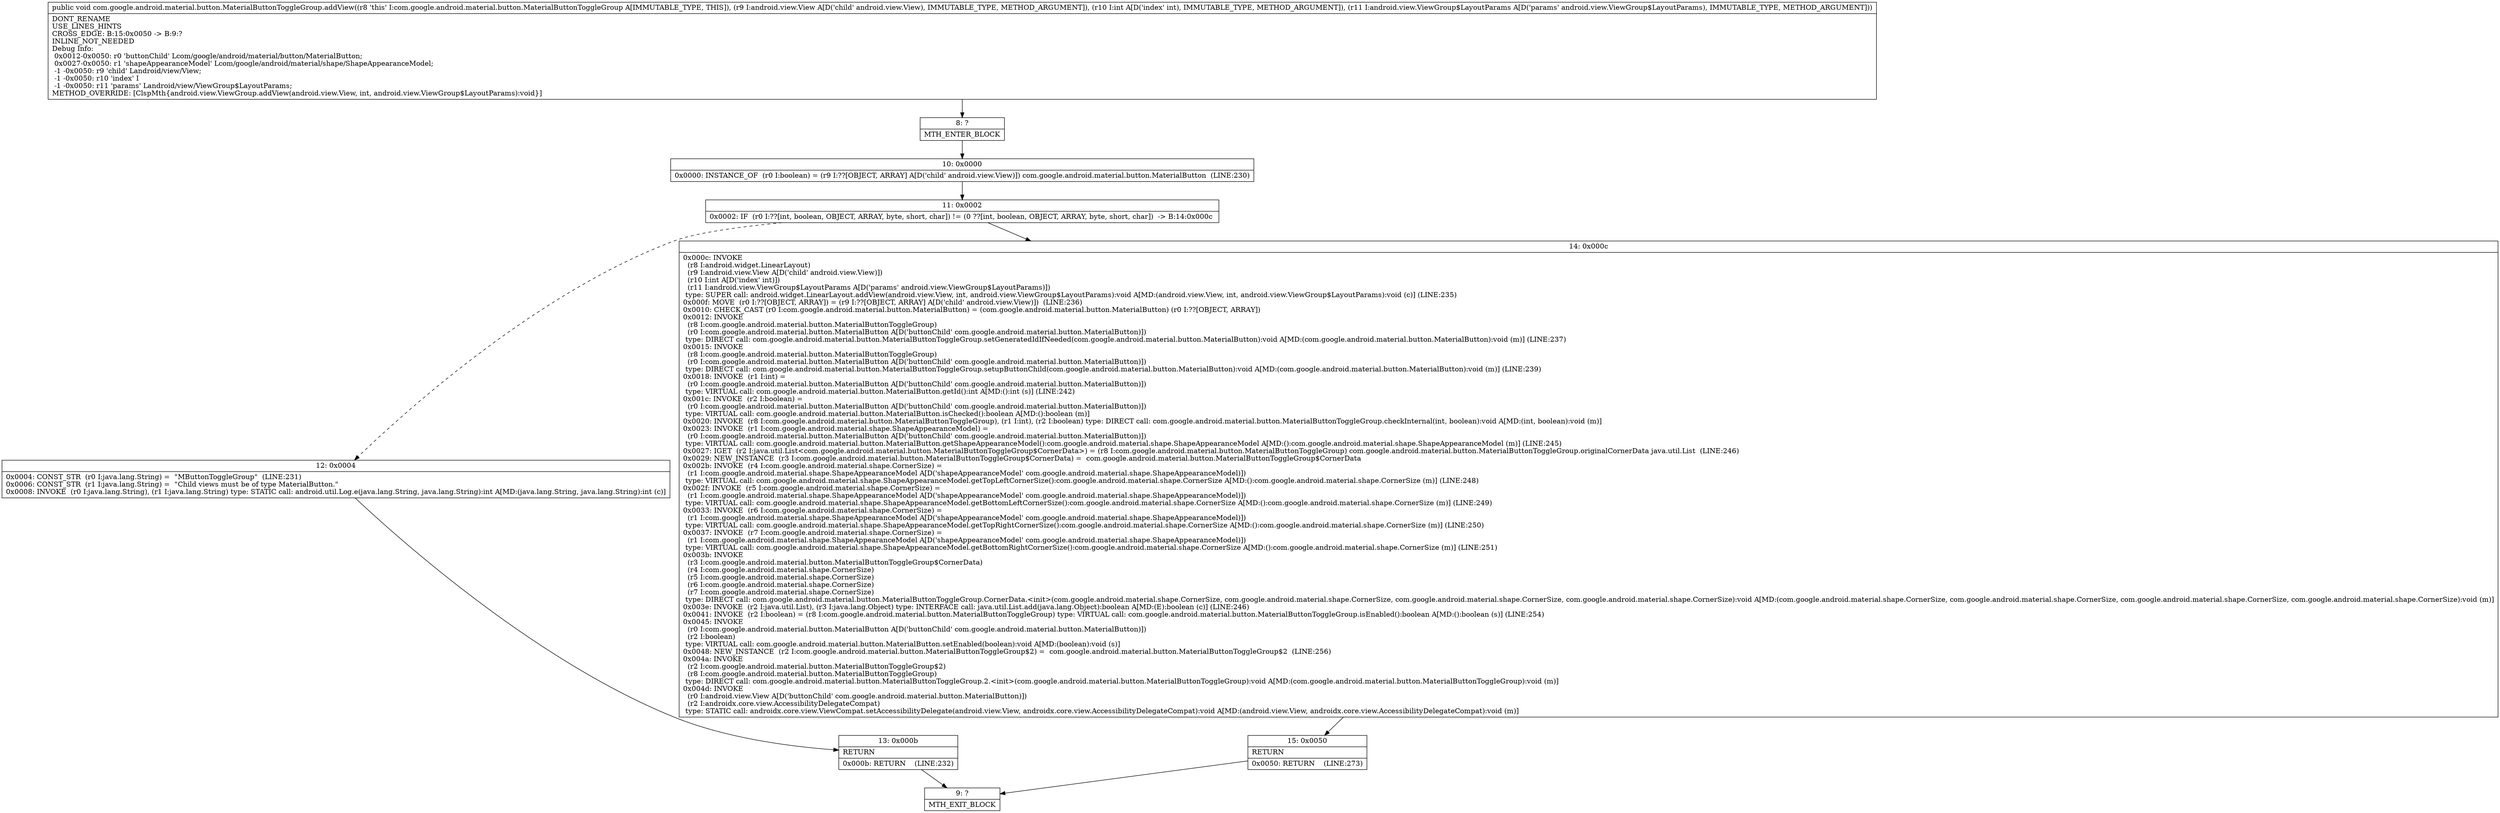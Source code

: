 digraph "CFG forcom.google.android.material.button.MaterialButtonToggleGroup.addView(Landroid\/view\/View;ILandroid\/view\/ViewGroup$LayoutParams;)V" {
Node_8 [shape=record,label="{8\:\ ?|MTH_ENTER_BLOCK\l}"];
Node_10 [shape=record,label="{10\:\ 0x0000|0x0000: INSTANCE_OF  (r0 I:boolean) = (r9 I:??[OBJECT, ARRAY] A[D('child' android.view.View)]) com.google.android.material.button.MaterialButton  (LINE:230)\l}"];
Node_11 [shape=record,label="{11\:\ 0x0002|0x0002: IF  (r0 I:??[int, boolean, OBJECT, ARRAY, byte, short, char]) != (0 ??[int, boolean, OBJECT, ARRAY, byte, short, char])  \-\> B:14:0x000c \l}"];
Node_12 [shape=record,label="{12\:\ 0x0004|0x0004: CONST_STR  (r0 I:java.lang.String) =  \"MButtonToggleGroup\"  (LINE:231)\l0x0006: CONST_STR  (r1 I:java.lang.String) =  \"Child views must be of type MaterialButton.\" \l0x0008: INVOKE  (r0 I:java.lang.String), (r1 I:java.lang.String) type: STATIC call: android.util.Log.e(java.lang.String, java.lang.String):int A[MD:(java.lang.String, java.lang.String):int (c)]\l}"];
Node_13 [shape=record,label="{13\:\ 0x000b|RETURN\l|0x000b: RETURN    (LINE:232)\l}"];
Node_9 [shape=record,label="{9\:\ ?|MTH_EXIT_BLOCK\l}"];
Node_14 [shape=record,label="{14\:\ 0x000c|0x000c: INVOKE  \l  (r8 I:android.widget.LinearLayout)\l  (r9 I:android.view.View A[D('child' android.view.View)])\l  (r10 I:int A[D('index' int)])\l  (r11 I:android.view.ViewGroup$LayoutParams A[D('params' android.view.ViewGroup$LayoutParams)])\l type: SUPER call: android.widget.LinearLayout.addView(android.view.View, int, android.view.ViewGroup$LayoutParams):void A[MD:(android.view.View, int, android.view.ViewGroup$LayoutParams):void (c)] (LINE:235)\l0x000f: MOVE  (r0 I:??[OBJECT, ARRAY]) = (r9 I:??[OBJECT, ARRAY] A[D('child' android.view.View)])  (LINE:236)\l0x0010: CHECK_CAST (r0 I:com.google.android.material.button.MaterialButton) = (com.google.android.material.button.MaterialButton) (r0 I:??[OBJECT, ARRAY]) \l0x0012: INVOKE  \l  (r8 I:com.google.android.material.button.MaterialButtonToggleGroup)\l  (r0 I:com.google.android.material.button.MaterialButton A[D('buttonChild' com.google.android.material.button.MaterialButton)])\l type: DIRECT call: com.google.android.material.button.MaterialButtonToggleGroup.setGeneratedIdIfNeeded(com.google.android.material.button.MaterialButton):void A[MD:(com.google.android.material.button.MaterialButton):void (m)] (LINE:237)\l0x0015: INVOKE  \l  (r8 I:com.google.android.material.button.MaterialButtonToggleGroup)\l  (r0 I:com.google.android.material.button.MaterialButton A[D('buttonChild' com.google.android.material.button.MaterialButton)])\l type: DIRECT call: com.google.android.material.button.MaterialButtonToggleGroup.setupButtonChild(com.google.android.material.button.MaterialButton):void A[MD:(com.google.android.material.button.MaterialButton):void (m)] (LINE:239)\l0x0018: INVOKE  (r1 I:int) = \l  (r0 I:com.google.android.material.button.MaterialButton A[D('buttonChild' com.google.android.material.button.MaterialButton)])\l type: VIRTUAL call: com.google.android.material.button.MaterialButton.getId():int A[MD:():int (s)] (LINE:242)\l0x001c: INVOKE  (r2 I:boolean) = \l  (r0 I:com.google.android.material.button.MaterialButton A[D('buttonChild' com.google.android.material.button.MaterialButton)])\l type: VIRTUAL call: com.google.android.material.button.MaterialButton.isChecked():boolean A[MD:():boolean (m)]\l0x0020: INVOKE  (r8 I:com.google.android.material.button.MaterialButtonToggleGroup), (r1 I:int), (r2 I:boolean) type: DIRECT call: com.google.android.material.button.MaterialButtonToggleGroup.checkInternal(int, boolean):void A[MD:(int, boolean):void (m)]\l0x0023: INVOKE  (r1 I:com.google.android.material.shape.ShapeAppearanceModel) = \l  (r0 I:com.google.android.material.button.MaterialButton A[D('buttonChild' com.google.android.material.button.MaterialButton)])\l type: VIRTUAL call: com.google.android.material.button.MaterialButton.getShapeAppearanceModel():com.google.android.material.shape.ShapeAppearanceModel A[MD:():com.google.android.material.shape.ShapeAppearanceModel (m)] (LINE:245)\l0x0027: IGET  (r2 I:java.util.List\<com.google.android.material.button.MaterialButtonToggleGroup$CornerData\>) = (r8 I:com.google.android.material.button.MaterialButtonToggleGroup) com.google.android.material.button.MaterialButtonToggleGroup.originalCornerData java.util.List  (LINE:246)\l0x0029: NEW_INSTANCE  (r3 I:com.google.android.material.button.MaterialButtonToggleGroup$CornerData) =  com.google.android.material.button.MaterialButtonToggleGroup$CornerData \l0x002b: INVOKE  (r4 I:com.google.android.material.shape.CornerSize) = \l  (r1 I:com.google.android.material.shape.ShapeAppearanceModel A[D('shapeAppearanceModel' com.google.android.material.shape.ShapeAppearanceModel)])\l type: VIRTUAL call: com.google.android.material.shape.ShapeAppearanceModel.getTopLeftCornerSize():com.google.android.material.shape.CornerSize A[MD:():com.google.android.material.shape.CornerSize (m)] (LINE:248)\l0x002f: INVOKE  (r5 I:com.google.android.material.shape.CornerSize) = \l  (r1 I:com.google.android.material.shape.ShapeAppearanceModel A[D('shapeAppearanceModel' com.google.android.material.shape.ShapeAppearanceModel)])\l type: VIRTUAL call: com.google.android.material.shape.ShapeAppearanceModel.getBottomLeftCornerSize():com.google.android.material.shape.CornerSize A[MD:():com.google.android.material.shape.CornerSize (m)] (LINE:249)\l0x0033: INVOKE  (r6 I:com.google.android.material.shape.CornerSize) = \l  (r1 I:com.google.android.material.shape.ShapeAppearanceModel A[D('shapeAppearanceModel' com.google.android.material.shape.ShapeAppearanceModel)])\l type: VIRTUAL call: com.google.android.material.shape.ShapeAppearanceModel.getTopRightCornerSize():com.google.android.material.shape.CornerSize A[MD:():com.google.android.material.shape.CornerSize (m)] (LINE:250)\l0x0037: INVOKE  (r7 I:com.google.android.material.shape.CornerSize) = \l  (r1 I:com.google.android.material.shape.ShapeAppearanceModel A[D('shapeAppearanceModel' com.google.android.material.shape.ShapeAppearanceModel)])\l type: VIRTUAL call: com.google.android.material.shape.ShapeAppearanceModel.getBottomRightCornerSize():com.google.android.material.shape.CornerSize A[MD:():com.google.android.material.shape.CornerSize (m)] (LINE:251)\l0x003b: INVOKE  \l  (r3 I:com.google.android.material.button.MaterialButtonToggleGroup$CornerData)\l  (r4 I:com.google.android.material.shape.CornerSize)\l  (r5 I:com.google.android.material.shape.CornerSize)\l  (r6 I:com.google.android.material.shape.CornerSize)\l  (r7 I:com.google.android.material.shape.CornerSize)\l type: DIRECT call: com.google.android.material.button.MaterialButtonToggleGroup.CornerData.\<init\>(com.google.android.material.shape.CornerSize, com.google.android.material.shape.CornerSize, com.google.android.material.shape.CornerSize, com.google.android.material.shape.CornerSize):void A[MD:(com.google.android.material.shape.CornerSize, com.google.android.material.shape.CornerSize, com.google.android.material.shape.CornerSize, com.google.android.material.shape.CornerSize):void (m)]\l0x003e: INVOKE  (r2 I:java.util.List), (r3 I:java.lang.Object) type: INTERFACE call: java.util.List.add(java.lang.Object):boolean A[MD:(E):boolean (c)] (LINE:246)\l0x0041: INVOKE  (r2 I:boolean) = (r8 I:com.google.android.material.button.MaterialButtonToggleGroup) type: VIRTUAL call: com.google.android.material.button.MaterialButtonToggleGroup.isEnabled():boolean A[MD:():boolean (s)] (LINE:254)\l0x0045: INVOKE  \l  (r0 I:com.google.android.material.button.MaterialButton A[D('buttonChild' com.google.android.material.button.MaterialButton)])\l  (r2 I:boolean)\l type: VIRTUAL call: com.google.android.material.button.MaterialButton.setEnabled(boolean):void A[MD:(boolean):void (s)]\l0x0048: NEW_INSTANCE  (r2 I:com.google.android.material.button.MaterialButtonToggleGroup$2) =  com.google.android.material.button.MaterialButtonToggleGroup$2  (LINE:256)\l0x004a: INVOKE  \l  (r2 I:com.google.android.material.button.MaterialButtonToggleGroup$2)\l  (r8 I:com.google.android.material.button.MaterialButtonToggleGroup)\l type: DIRECT call: com.google.android.material.button.MaterialButtonToggleGroup.2.\<init\>(com.google.android.material.button.MaterialButtonToggleGroup):void A[MD:(com.google.android.material.button.MaterialButtonToggleGroup):void (m)]\l0x004d: INVOKE  \l  (r0 I:android.view.View A[D('buttonChild' com.google.android.material.button.MaterialButton)])\l  (r2 I:androidx.core.view.AccessibilityDelegateCompat)\l type: STATIC call: androidx.core.view.ViewCompat.setAccessibilityDelegate(android.view.View, androidx.core.view.AccessibilityDelegateCompat):void A[MD:(android.view.View, androidx.core.view.AccessibilityDelegateCompat):void (m)]\l}"];
Node_15 [shape=record,label="{15\:\ 0x0050|RETURN\l|0x0050: RETURN    (LINE:273)\l}"];
MethodNode[shape=record,label="{public void com.google.android.material.button.MaterialButtonToggleGroup.addView((r8 'this' I:com.google.android.material.button.MaterialButtonToggleGroup A[IMMUTABLE_TYPE, THIS]), (r9 I:android.view.View A[D('child' android.view.View), IMMUTABLE_TYPE, METHOD_ARGUMENT]), (r10 I:int A[D('index' int), IMMUTABLE_TYPE, METHOD_ARGUMENT]), (r11 I:android.view.ViewGroup$LayoutParams A[D('params' android.view.ViewGroup$LayoutParams), IMMUTABLE_TYPE, METHOD_ARGUMENT]))  | DONT_RENAME\lUSE_LINES_HINTS\lCROSS_EDGE: B:15:0x0050 \-\> B:9:?\lINLINE_NOT_NEEDED\lDebug Info:\l  0x0012\-0x0050: r0 'buttonChild' Lcom\/google\/android\/material\/button\/MaterialButton;\l  0x0027\-0x0050: r1 'shapeAppearanceModel' Lcom\/google\/android\/material\/shape\/ShapeAppearanceModel;\l  \-1 \-0x0050: r9 'child' Landroid\/view\/View;\l  \-1 \-0x0050: r10 'index' I\l  \-1 \-0x0050: r11 'params' Landroid\/view\/ViewGroup$LayoutParams;\lMETHOD_OVERRIDE: [ClspMth\{android.view.ViewGroup.addView(android.view.View, int, android.view.ViewGroup$LayoutParams):void\}]\l}"];
MethodNode -> Node_8;Node_8 -> Node_10;
Node_10 -> Node_11;
Node_11 -> Node_12[style=dashed];
Node_11 -> Node_14;
Node_12 -> Node_13;
Node_13 -> Node_9;
Node_14 -> Node_15;
Node_15 -> Node_9;
}


